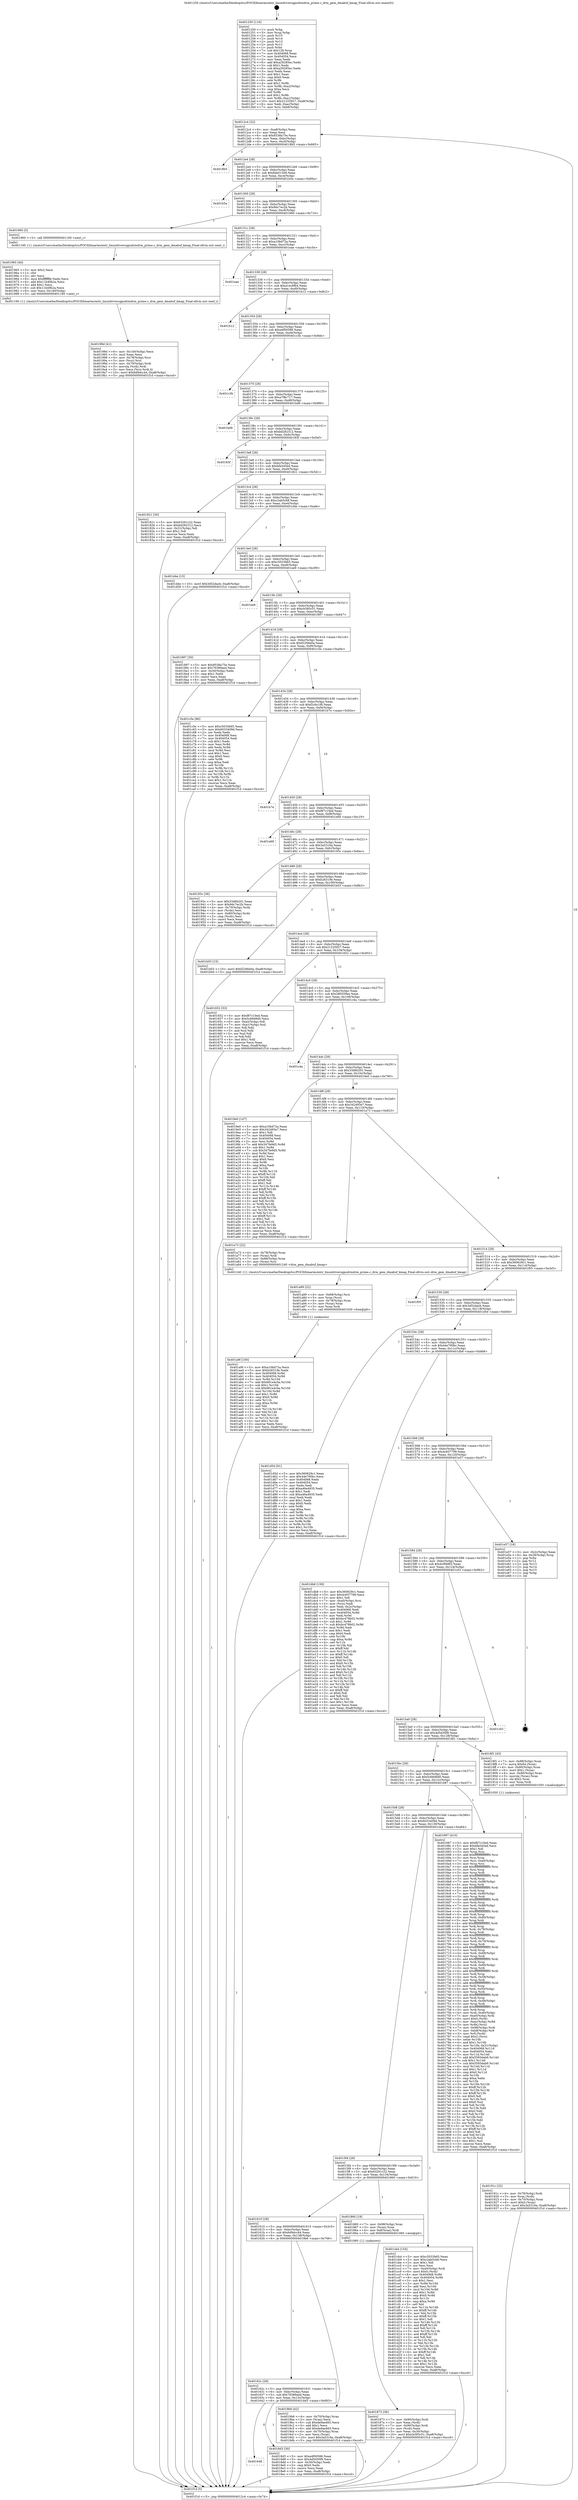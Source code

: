 digraph "0x401250" {
  label = "0x401250 (/mnt/c/Users/mathe/Desktop/tcc/POCII/binaries/extr_linuxdriversgpudrmdrm_prime.c_drm_gem_dmabuf_kmap_Final-ollvm.out::main(0))"
  labelloc = "t"
  node[shape=record]

  Entry [label="",width=0.3,height=0.3,shape=circle,fillcolor=black,style=filled]
  "0x4012c4" [label="{
     0x4012c4 [32]\l
     | [instrs]\l
     &nbsp;&nbsp;0x4012c4 \<+6\>: mov -0xa8(%rbp),%eax\l
     &nbsp;&nbsp;0x4012ca \<+2\>: mov %eax,%ecx\l
     &nbsp;&nbsp;0x4012cc \<+6\>: sub $0x8538a75e,%ecx\l
     &nbsp;&nbsp;0x4012d2 \<+6\>: mov %eax,-0xbc(%rbp)\l
     &nbsp;&nbsp;0x4012d8 \<+6\>: mov %ecx,-0xc0(%rbp)\l
     &nbsp;&nbsp;0x4012de \<+6\>: je 00000000004018b5 \<main+0x665\>\l
  }"]
  "0x4018b5" [label="{
     0x4018b5\l
  }", style=dashed]
  "0x4012e4" [label="{
     0x4012e4 [28]\l
     | [instrs]\l
     &nbsp;&nbsp;0x4012e4 \<+5\>: jmp 00000000004012e9 \<main+0x99\>\l
     &nbsp;&nbsp;0x4012e9 \<+6\>: mov -0xbc(%rbp),%eax\l
     &nbsp;&nbsp;0x4012ef \<+5\>: sub $0x8de515e9,%eax\l
     &nbsp;&nbsp;0x4012f4 \<+6\>: mov %eax,-0xc4(%rbp)\l
     &nbsp;&nbsp;0x4012fa \<+6\>: je 0000000000401b5a \<main+0x90a\>\l
  }"]
  Exit [label="",width=0.3,height=0.3,shape=circle,fillcolor=black,style=filled,peripheries=2]
  "0x401b5a" [label="{
     0x401b5a\l
  }", style=dashed]
  "0x401300" [label="{
     0x401300 [28]\l
     | [instrs]\l
     &nbsp;&nbsp;0x401300 \<+5\>: jmp 0000000000401305 \<main+0xb5\>\l
     &nbsp;&nbsp;0x401305 \<+6\>: mov -0xbc(%rbp),%eax\l
     &nbsp;&nbsp;0x40130b \<+5\>: sub $0x9dc7ec2b,%eax\l
     &nbsp;&nbsp;0x401310 \<+6\>: mov %eax,-0xc8(%rbp)\l
     &nbsp;&nbsp;0x401316 \<+6\>: je 0000000000401960 \<main+0x710\>\l
  }"]
  "0x401a9f" [label="{
     0x401a9f [100]\l
     | [instrs]\l
     &nbsp;&nbsp;0x401a9f \<+5\>: mov $0xa10bd72a,%ecx\l
     &nbsp;&nbsp;0x401aa4 \<+5\>: mov $0xb26319e,%edx\l
     &nbsp;&nbsp;0x401aa9 \<+8\>: mov 0x404068,%r8d\l
     &nbsp;&nbsp;0x401ab1 \<+8\>: mov 0x404054,%r9d\l
     &nbsp;&nbsp;0x401ab9 \<+3\>: mov %r8d,%r10d\l
     &nbsp;&nbsp;0x401abc \<+7\>: add $0x681e4c0a,%r10d\l
     &nbsp;&nbsp;0x401ac3 \<+4\>: sub $0x1,%r10d\l
     &nbsp;&nbsp;0x401ac7 \<+7\>: sub $0x681e4c0a,%r10d\l
     &nbsp;&nbsp;0x401ace \<+4\>: imul %r10d,%r8d\l
     &nbsp;&nbsp;0x401ad2 \<+4\>: and $0x1,%r8d\l
     &nbsp;&nbsp;0x401ad6 \<+4\>: cmp $0x0,%r8d\l
     &nbsp;&nbsp;0x401ada \<+4\>: sete %r11b\l
     &nbsp;&nbsp;0x401ade \<+4\>: cmp $0xa,%r9d\l
     &nbsp;&nbsp;0x401ae2 \<+3\>: setl %bl\l
     &nbsp;&nbsp;0x401ae5 \<+3\>: mov %r11b,%r14b\l
     &nbsp;&nbsp;0x401ae8 \<+3\>: and %bl,%r14b\l
     &nbsp;&nbsp;0x401aeb \<+3\>: xor %bl,%r11b\l
     &nbsp;&nbsp;0x401aee \<+3\>: or %r11b,%r14b\l
     &nbsp;&nbsp;0x401af1 \<+4\>: test $0x1,%r14b\l
     &nbsp;&nbsp;0x401af5 \<+3\>: cmovne %edx,%ecx\l
     &nbsp;&nbsp;0x401af8 \<+6\>: mov %ecx,-0xa8(%rbp)\l
     &nbsp;&nbsp;0x401afe \<+5\>: jmp 0000000000401f1d \<main+0xccd\>\l
  }"]
  "0x401960" [label="{
     0x401960 [5]\l
     | [instrs]\l
     &nbsp;&nbsp;0x401960 \<+5\>: call 0000000000401160 \<next_i\>\l
     | [calls]\l
     &nbsp;&nbsp;0x401160 \{1\} (/mnt/c/Users/mathe/Desktop/tcc/POCII/binaries/extr_linuxdriversgpudrmdrm_prime.c_drm_gem_dmabuf_kmap_Final-ollvm.out::next_i)\l
  }"]
  "0x40131c" [label="{
     0x40131c [28]\l
     | [instrs]\l
     &nbsp;&nbsp;0x40131c \<+5\>: jmp 0000000000401321 \<main+0xd1\>\l
     &nbsp;&nbsp;0x401321 \<+6\>: mov -0xbc(%rbp),%eax\l
     &nbsp;&nbsp;0x401327 \<+5\>: sub $0xa10bd72a,%eax\l
     &nbsp;&nbsp;0x40132c \<+6\>: mov %eax,-0xcc(%rbp)\l
     &nbsp;&nbsp;0x401332 \<+6\>: je 0000000000401eae \<main+0xc5e\>\l
  }"]
  "0x401a89" [label="{
     0x401a89 [22]\l
     | [instrs]\l
     &nbsp;&nbsp;0x401a89 \<+4\>: mov -0x68(%rbp),%rsi\l
     &nbsp;&nbsp;0x401a8d \<+3\>: mov %rax,(%rsi)\l
     &nbsp;&nbsp;0x401a90 \<+4\>: mov -0x78(%rbp),%rax\l
     &nbsp;&nbsp;0x401a94 \<+3\>: mov (%rax),%rax\l
     &nbsp;&nbsp;0x401a97 \<+3\>: mov %rax,%rdi\l
     &nbsp;&nbsp;0x401a9a \<+5\>: call 0000000000401030 \<free@plt\>\l
     | [calls]\l
     &nbsp;&nbsp;0x401030 \{1\} (unknown)\l
  }"]
  "0x401eae" [label="{
     0x401eae\l
  }", style=dashed]
  "0x401338" [label="{
     0x401338 [28]\l
     | [instrs]\l
     &nbsp;&nbsp;0x401338 \<+5\>: jmp 000000000040133d \<main+0xed\>\l
     &nbsp;&nbsp;0x40133d \<+6\>: mov -0xbc(%rbp),%eax\l
     &nbsp;&nbsp;0x401343 \<+5\>: sub $0xa1ec6fb4,%eax\l
     &nbsp;&nbsp;0x401348 \<+6\>: mov %eax,-0xd0(%rbp)\l
     &nbsp;&nbsp;0x40134e \<+6\>: je 0000000000401b12 \<main+0x8c2\>\l
  }"]
  "0x40198d" [label="{
     0x40198d [41]\l
     | [instrs]\l
     &nbsp;&nbsp;0x40198d \<+6\>: mov -0x140(%rbp),%ecx\l
     &nbsp;&nbsp;0x401993 \<+3\>: imul %eax,%ecx\l
     &nbsp;&nbsp;0x401996 \<+4\>: mov -0x78(%rbp),%rsi\l
     &nbsp;&nbsp;0x40199a \<+3\>: mov (%rsi),%rsi\l
     &nbsp;&nbsp;0x40199d \<+4\>: mov -0x70(%rbp),%rdi\l
     &nbsp;&nbsp;0x4019a1 \<+3\>: movslq (%rdi),%rdi\l
     &nbsp;&nbsp;0x4019a4 \<+3\>: mov %ecx,(%rsi,%rdi,4)\l
     &nbsp;&nbsp;0x4019a7 \<+10\>: movl $0x6d9dcc44,-0xa8(%rbp)\l
     &nbsp;&nbsp;0x4019b1 \<+5\>: jmp 0000000000401f1d \<main+0xccd\>\l
  }"]
  "0x401b12" [label="{
     0x401b12\l
  }", style=dashed]
  "0x401354" [label="{
     0x401354 [28]\l
     | [instrs]\l
     &nbsp;&nbsp;0x401354 \<+5\>: jmp 0000000000401359 \<main+0x109\>\l
     &nbsp;&nbsp;0x401359 \<+6\>: mov -0xbc(%rbp),%eax\l
     &nbsp;&nbsp;0x40135f \<+5\>: sub $0xa4f00586,%eax\l
     &nbsp;&nbsp;0x401364 \<+6\>: mov %eax,-0xd4(%rbp)\l
     &nbsp;&nbsp;0x40136a \<+6\>: je 0000000000401c3b \<main+0x9eb\>\l
  }"]
  "0x401965" [label="{
     0x401965 [40]\l
     | [instrs]\l
     &nbsp;&nbsp;0x401965 \<+5\>: mov $0x2,%ecx\l
     &nbsp;&nbsp;0x40196a \<+1\>: cltd\l
     &nbsp;&nbsp;0x40196b \<+2\>: idiv %ecx\l
     &nbsp;&nbsp;0x40196d \<+6\>: imul $0xfffffffe,%edx,%ecx\l
     &nbsp;&nbsp;0x401973 \<+6\>: add $0x11b49b2a,%ecx\l
     &nbsp;&nbsp;0x401979 \<+3\>: add $0x1,%ecx\l
     &nbsp;&nbsp;0x40197c \<+6\>: sub $0x11b49b2a,%ecx\l
     &nbsp;&nbsp;0x401982 \<+6\>: mov %ecx,-0x140(%rbp)\l
     &nbsp;&nbsp;0x401988 \<+5\>: call 0000000000401160 \<next_i\>\l
     | [calls]\l
     &nbsp;&nbsp;0x401160 \{1\} (/mnt/c/Users/mathe/Desktop/tcc/POCII/binaries/extr_linuxdriversgpudrmdrm_prime.c_drm_gem_dmabuf_kmap_Final-ollvm.out::next_i)\l
  }"]
  "0x401c3b" [label="{
     0x401c3b\l
  }", style=dashed]
  "0x401370" [label="{
     0x401370 [28]\l
     | [instrs]\l
     &nbsp;&nbsp;0x401370 \<+5\>: jmp 0000000000401375 \<main+0x125\>\l
     &nbsp;&nbsp;0x401375 \<+6\>: mov -0xbc(%rbp),%eax\l
     &nbsp;&nbsp;0x40137b \<+5\>: sub $0xa7f8c717,%eax\l
     &nbsp;&nbsp;0x401380 \<+6\>: mov %eax,-0xd8(%rbp)\l
     &nbsp;&nbsp;0x401386 \<+6\>: je 0000000000401bd9 \<main+0x989\>\l
  }"]
  "0x40191c" [label="{
     0x40191c [32]\l
     | [instrs]\l
     &nbsp;&nbsp;0x40191c \<+4\>: mov -0x78(%rbp),%rdi\l
     &nbsp;&nbsp;0x401920 \<+3\>: mov %rax,(%rdi)\l
     &nbsp;&nbsp;0x401923 \<+4\>: mov -0x70(%rbp),%rax\l
     &nbsp;&nbsp;0x401927 \<+6\>: movl $0x0,(%rax)\l
     &nbsp;&nbsp;0x40192d \<+10\>: movl $0x3a5316a,-0xa8(%rbp)\l
     &nbsp;&nbsp;0x401937 \<+5\>: jmp 0000000000401f1d \<main+0xccd\>\l
  }"]
  "0x401bd9" [label="{
     0x401bd9\l
  }", style=dashed]
  "0x40138c" [label="{
     0x40138c [28]\l
     | [instrs]\l
     &nbsp;&nbsp;0x40138c \<+5\>: jmp 0000000000401391 \<main+0x141\>\l
     &nbsp;&nbsp;0x401391 \<+6\>: mov -0xbc(%rbp),%eax\l
     &nbsp;&nbsp;0x401397 \<+5\>: sub $0xbd282312,%eax\l
     &nbsp;&nbsp;0x40139c \<+6\>: mov %eax,-0xdc(%rbp)\l
     &nbsp;&nbsp;0x4013a2 \<+6\>: je 000000000040183f \<main+0x5ef\>\l
  }"]
  "0x401648" [label="{
     0x401648\l
  }", style=dashed]
  "0x40183f" [label="{
     0x40183f\l
  }", style=dashed]
  "0x4013a8" [label="{
     0x4013a8 [28]\l
     | [instrs]\l
     &nbsp;&nbsp;0x4013a8 \<+5\>: jmp 00000000004013ad \<main+0x15d\>\l
     &nbsp;&nbsp;0x4013ad \<+6\>: mov -0xbc(%rbp),%eax\l
     &nbsp;&nbsp;0x4013b3 \<+5\>: sub $0xbfa545ed,%eax\l
     &nbsp;&nbsp;0x4013b8 \<+6\>: mov %eax,-0xe0(%rbp)\l
     &nbsp;&nbsp;0x4013be \<+6\>: je 0000000000401821 \<main+0x5d1\>\l
  }"]
  "0x4018d3" [label="{
     0x4018d3 [30]\l
     | [instrs]\l
     &nbsp;&nbsp;0x4018d3 \<+5\>: mov $0xa4f00586,%eax\l
     &nbsp;&nbsp;0x4018d8 \<+5\>: mov $0x4d5d30f9,%ecx\l
     &nbsp;&nbsp;0x4018dd \<+3\>: mov -0x30(%rbp),%edx\l
     &nbsp;&nbsp;0x4018e0 \<+3\>: cmp $0x0,%edx\l
     &nbsp;&nbsp;0x4018e3 \<+3\>: cmove %ecx,%eax\l
     &nbsp;&nbsp;0x4018e6 \<+6\>: mov %eax,-0xa8(%rbp)\l
     &nbsp;&nbsp;0x4018ec \<+5\>: jmp 0000000000401f1d \<main+0xccd\>\l
  }"]
  "0x401821" [label="{
     0x401821 [30]\l
     | [instrs]\l
     &nbsp;&nbsp;0x401821 \<+5\>: mov $0x63291c22,%eax\l
     &nbsp;&nbsp;0x401826 \<+5\>: mov $0xbd282312,%ecx\l
     &nbsp;&nbsp;0x40182b \<+3\>: mov -0x31(%rbp),%dl\l
     &nbsp;&nbsp;0x40182e \<+3\>: test $0x1,%dl\l
     &nbsp;&nbsp;0x401831 \<+3\>: cmovne %ecx,%eax\l
     &nbsp;&nbsp;0x401834 \<+6\>: mov %eax,-0xa8(%rbp)\l
     &nbsp;&nbsp;0x40183a \<+5\>: jmp 0000000000401f1d \<main+0xccd\>\l
  }"]
  "0x4013c4" [label="{
     0x4013c4 [28]\l
     | [instrs]\l
     &nbsp;&nbsp;0x4013c4 \<+5\>: jmp 00000000004013c9 \<main+0x179\>\l
     &nbsp;&nbsp;0x4013c9 \<+6\>: mov -0xbc(%rbp),%eax\l
     &nbsp;&nbsp;0x4013cf \<+5\>: sub $0xc2ab5cb8,%eax\l
     &nbsp;&nbsp;0x4013d4 \<+6\>: mov %eax,-0xe4(%rbp)\l
     &nbsp;&nbsp;0x4013da \<+6\>: je 0000000000401d4e \<main+0xafe\>\l
  }"]
  "0x40162c" [label="{
     0x40162c [28]\l
     | [instrs]\l
     &nbsp;&nbsp;0x40162c \<+5\>: jmp 0000000000401631 \<main+0x3e1\>\l
     &nbsp;&nbsp;0x401631 \<+6\>: mov -0xbc(%rbp),%eax\l
     &nbsp;&nbsp;0x401637 \<+5\>: sub $0x76389aed,%eax\l
     &nbsp;&nbsp;0x40163c \<+6\>: mov %eax,-0x13c(%rbp)\l
     &nbsp;&nbsp;0x401642 \<+6\>: je 00000000004018d3 \<main+0x683\>\l
  }"]
  "0x401d4e" [label="{
     0x401d4e [15]\l
     | [instrs]\l
     &nbsp;&nbsp;0x401d4e \<+10\>: movl $0x3d52dacb,-0xa8(%rbp)\l
     &nbsp;&nbsp;0x401d58 \<+5\>: jmp 0000000000401f1d \<main+0xccd\>\l
  }"]
  "0x4013e0" [label="{
     0x4013e0 [28]\l
     | [instrs]\l
     &nbsp;&nbsp;0x4013e0 \<+5\>: jmp 00000000004013e5 \<main+0x195\>\l
     &nbsp;&nbsp;0x4013e5 \<+6\>: mov -0xbc(%rbp),%eax\l
     &nbsp;&nbsp;0x4013eb \<+5\>: sub $0xc5033b65,%eax\l
     &nbsp;&nbsp;0x4013f0 \<+6\>: mov %eax,-0xe8(%rbp)\l
     &nbsp;&nbsp;0x4013f6 \<+6\>: je 0000000000401ee9 \<main+0xc99\>\l
  }"]
  "0x4019b6" [label="{
     0x4019b6 [42]\l
     | [instrs]\l
     &nbsp;&nbsp;0x4019b6 \<+4\>: mov -0x70(%rbp),%rax\l
     &nbsp;&nbsp;0x4019ba \<+2\>: mov (%rax),%ecx\l
     &nbsp;&nbsp;0x4019bc \<+6\>: sub $0xde9ae465,%ecx\l
     &nbsp;&nbsp;0x4019c2 \<+3\>: add $0x1,%ecx\l
     &nbsp;&nbsp;0x4019c5 \<+6\>: add $0xde9ae465,%ecx\l
     &nbsp;&nbsp;0x4019cb \<+4\>: mov -0x70(%rbp),%rax\l
     &nbsp;&nbsp;0x4019cf \<+2\>: mov %ecx,(%rax)\l
     &nbsp;&nbsp;0x4019d1 \<+10\>: movl $0x3a5316a,-0xa8(%rbp)\l
     &nbsp;&nbsp;0x4019db \<+5\>: jmp 0000000000401f1d \<main+0xccd\>\l
  }"]
  "0x401ee9" [label="{
     0x401ee9\l
  }", style=dashed]
  "0x4013fc" [label="{
     0x4013fc [28]\l
     | [instrs]\l
     &nbsp;&nbsp;0x4013fc \<+5\>: jmp 0000000000401401 \<main+0x1b1\>\l
     &nbsp;&nbsp;0x401401 \<+6\>: mov -0xbc(%rbp),%eax\l
     &nbsp;&nbsp;0x401407 \<+5\>: sub $0xcb385c51,%eax\l
     &nbsp;&nbsp;0x40140c \<+6\>: mov %eax,-0xec(%rbp)\l
     &nbsp;&nbsp;0x401412 \<+6\>: je 0000000000401897 \<main+0x647\>\l
  }"]
  "0x401873" [label="{
     0x401873 [36]\l
     | [instrs]\l
     &nbsp;&nbsp;0x401873 \<+7\>: mov -0x90(%rbp),%rdi\l
     &nbsp;&nbsp;0x40187a \<+2\>: mov %eax,(%rdi)\l
     &nbsp;&nbsp;0x40187c \<+7\>: mov -0x90(%rbp),%rdi\l
     &nbsp;&nbsp;0x401883 \<+2\>: mov (%rdi),%eax\l
     &nbsp;&nbsp;0x401885 \<+3\>: mov %eax,-0x30(%rbp)\l
     &nbsp;&nbsp;0x401888 \<+10\>: movl $0xcb385c51,-0xa8(%rbp)\l
     &nbsp;&nbsp;0x401892 \<+5\>: jmp 0000000000401f1d \<main+0xccd\>\l
  }"]
  "0x401897" [label="{
     0x401897 [30]\l
     | [instrs]\l
     &nbsp;&nbsp;0x401897 \<+5\>: mov $0x8538a75e,%eax\l
     &nbsp;&nbsp;0x40189c \<+5\>: mov $0x76389aed,%ecx\l
     &nbsp;&nbsp;0x4018a1 \<+3\>: mov -0x30(%rbp),%edx\l
     &nbsp;&nbsp;0x4018a4 \<+3\>: cmp $0x1,%edx\l
     &nbsp;&nbsp;0x4018a7 \<+3\>: cmovl %ecx,%eax\l
     &nbsp;&nbsp;0x4018aa \<+6\>: mov %eax,-0xa8(%rbp)\l
     &nbsp;&nbsp;0x4018b0 \<+5\>: jmp 0000000000401f1d \<main+0xccd\>\l
  }"]
  "0x401418" [label="{
     0x401418 [28]\l
     | [instrs]\l
     &nbsp;&nbsp;0x401418 \<+5\>: jmp 000000000040141d \<main+0x1cd\>\l
     &nbsp;&nbsp;0x40141d \<+6\>: mov -0xbc(%rbp),%eax\l
     &nbsp;&nbsp;0x401423 \<+5\>: sub $0xf2266e0a,%eax\l
     &nbsp;&nbsp;0x401428 \<+6\>: mov %eax,-0xf0(%rbp)\l
     &nbsp;&nbsp;0x40142e \<+6\>: je 0000000000401c5e \<main+0xa0e\>\l
  }"]
  "0x401610" [label="{
     0x401610 [28]\l
     | [instrs]\l
     &nbsp;&nbsp;0x401610 \<+5\>: jmp 0000000000401615 \<main+0x3c5\>\l
     &nbsp;&nbsp;0x401615 \<+6\>: mov -0xbc(%rbp),%eax\l
     &nbsp;&nbsp;0x40161b \<+5\>: sub $0x6d9dcc44,%eax\l
     &nbsp;&nbsp;0x401620 \<+6\>: mov %eax,-0x138(%rbp)\l
     &nbsp;&nbsp;0x401626 \<+6\>: je 00000000004019b6 \<main+0x766\>\l
  }"]
  "0x401c5e" [label="{
     0x401c5e [86]\l
     | [instrs]\l
     &nbsp;&nbsp;0x401c5e \<+5\>: mov $0xc5033b65,%eax\l
     &nbsp;&nbsp;0x401c63 \<+5\>: mov $0x6033409d,%ecx\l
     &nbsp;&nbsp;0x401c68 \<+2\>: xor %edx,%edx\l
     &nbsp;&nbsp;0x401c6a \<+7\>: mov 0x404068,%esi\l
     &nbsp;&nbsp;0x401c71 \<+7\>: mov 0x404054,%edi\l
     &nbsp;&nbsp;0x401c78 \<+3\>: sub $0x1,%edx\l
     &nbsp;&nbsp;0x401c7b \<+3\>: mov %esi,%r8d\l
     &nbsp;&nbsp;0x401c7e \<+3\>: add %edx,%r8d\l
     &nbsp;&nbsp;0x401c81 \<+4\>: imul %r8d,%esi\l
     &nbsp;&nbsp;0x401c85 \<+3\>: and $0x1,%esi\l
     &nbsp;&nbsp;0x401c88 \<+3\>: cmp $0x0,%esi\l
     &nbsp;&nbsp;0x401c8b \<+4\>: sete %r9b\l
     &nbsp;&nbsp;0x401c8f \<+3\>: cmp $0xa,%edi\l
     &nbsp;&nbsp;0x401c92 \<+4\>: setl %r10b\l
     &nbsp;&nbsp;0x401c96 \<+3\>: mov %r9b,%r11b\l
     &nbsp;&nbsp;0x401c99 \<+3\>: and %r10b,%r11b\l
     &nbsp;&nbsp;0x401c9c \<+3\>: xor %r10b,%r9b\l
     &nbsp;&nbsp;0x401c9f \<+3\>: or %r9b,%r11b\l
     &nbsp;&nbsp;0x401ca2 \<+4\>: test $0x1,%r11b\l
     &nbsp;&nbsp;0x401ca6 \<+3\>: cmovne %ecx,%eax\l
     &nbsp;&nbsp;0x401ca9 \<+6\>: mov %eax,-0xa8(%rbp)\l
     &nbsp;&nbsp;0x401caf \<+5\>: jmp 0000000000401f1d \<main+0xccd\>\l
  }"]
  "0x401434" [label="{
     0x401434 [28]\l
     | [instrs]\l
     &nbsp;&nbsp;0x401434 \<+5\>: jmp 0000000000401439 \<main+0x1e9\>\l
     &nbsp;&nbsp;0x401439 \<+6\>: mov -0xbc(%rbp),%eax\l
     &nbsp;&nbsp;0x40143f \<+5\>: sub $0xf2cbc1f6,%eax\l
     &nbsp;&nbsp;0x401444 \<+6\>: mov %eax,-0xf4(%rbp)\l
     &nbsp;&nbsp;0x40144a \<+6\>: je 0000000000401b7e \<main+0x92e\>\l
  }"]
  "0x401860" [label="{
     0x401860 [19]\l
     | [instrs]\l
     &nbsp;&nbsp;0x401860 \<+7\>: mov -0x98(%rbp),%rax\l
     &nbsp;&nbsp;0x401867 \<+3\>: mov (%rax),%rax\l
     &nbsp;&nbsp;0x40186a \<+4\>: mov 0x8(%rax),%rdi\l
     &nbsp;&nbsp;0x40186e \<+5\>: call 0000000000401060 \<atoi@plt\>\l
     | [calls]\l
     &nbsp;&nbsp;0x401060 \{1\} (unknown)\l
  }"]
  "0x401b7e" [label="{
     0x401b7e\l
  }", style=dashed]
  "0x401450" [label="{
     0x401450 [28]\l
     | [instrs]\l
     &nbsp;&nbsp;0x401450 \<+5\>: jmp 0000000000401455 \<main+0x205\>\l
     &nbsp;&nbsp;0x401455 \<+6\>: mov -0xbc(%rbp),%eax\l
     &nbsp;&nbsp;0x40145b \<+5\>: sub $0xf87c10ed,%eax\l
     &nbsp;&nbsp;0x401460 \<+6\>: mov %eax,-0xf8(%rbp)\l
     &nbsp;&nbsp;0x401466 \<+6\>: je 0000000000401e69 \<main+0xc19\>\l
  }"]
  "0x4015f4" [label="{
     0x4015f4 [28]\l
     | [instrs]\l
     &nbsp;&nbsp;0x4015f4 \<+5\>: jmp 00000000004015f9 \<main+0x3a9\>\l
     &nbsp;&nbsp;0x4015f9 \<+6\>: mov -0xbc(%rbp),%eax\l
     &nbsp;&nbsp;0x4015ff \<+5\>: sub $0x63291c22,%eax\l
     &nbsp;&nbsp;0x401604 \<+6\>: mov %eax,-0x134(%rbp)\l
     &nbsp;&nbsp;0x40160a \<+6\>: je 0000000000401860 \<main+0x610\>\l
  }"]
  "0x401e69" [label="{
     0x401e69\l
  }", style=dashed]
  "0x40146c" [label="{
     0x40146c [28]\l
     | [instrs]\l
     &nbsp;&nbsp;0x40146c \<+5\>: jmp 0000000000401471 \<main+0x221\>\l
     &nbsp;&nbsp;0x401471 \<+6\>: mov -0xbc(%rbp),%eax\l
     &nbsp;&nbsp;0x401477 \<+5\>: sub $0x3a5316a,%eax\l
     &nbsp;&nbsp;0x40147c \<+6\>: mov %eax,-0xfc(%rbp)\l
     &nbsp;&nbsp;0x401482 \<+6\>: je 000000000040193c \<main+0x6ec\>\l
  }"]
  "0x401cb4" [label="{
     0x401cb4 [154]\l
     | [instrs]\l
     &nbsp;&nbsp;0x401cb4 \<+5\>: mov $0xc5033b65,%eax\l
     &nbsp;&nbsp;0x401cb9 \<+5\>: mov $0xc2ab5cb8,%ecx\l
     &nbsp;&nbsp;0x401cbe \<+2\>: mov $0x1,%dl\l
     &nbsp;&nbsp;0x401cc0 \<+2\>: xor %esi,%esi\l
     &nbsp;&nbsp;0x401cc2 \<+7\>: mov -0xa0(%rbp),%rdi\l
     &nbsp;&nbsp;0x401cc9 \<+6\>: movl $0x0,(%rdi)\l
     &nbsp;&nbsp;0x401ccf \<+8\>: mov 0x404068,%r8d\l
     &nbsp;&nbsp;0x401cd7 \<+8\>: mov 0x404054,%r9d\l
     &nbsp;&nbsp;0x401cdf \<+3\>: sub $0x1,%esi\l
     &nbsp;&nbsp;0x401ce2 \<+3\>: mov %r8d,%r10d\l
     &nbsp;&nbsp;0x401ce5 \<+3\>: add %esi,%r10d\l
     &nbsp;&nbsp;0x401ce8 \<+4\>: imul %r10d,%r8d\l
     &nbsp;&nbsp;0x401cec \<+4\>: and $0x1,%r8d\l
     &nbsp;&nbsp;0x401cf0 \<+4\>: cmp $0x0,%r8d\l
     &nbsp;&nbsp;0x401cf4 \<+4\>: sete %r11b\l
     &nbsp;&nbsp;0x401cf8 \<+4\>: cmp $0xa,%r9d\l
     &nbsp;&nbsp;0x401cfc \<+3\>: setl %bl\l
     &nbsp;&nbsp;0x401cff \<+3\>: mov %r11b,%r14b\l
     &nbsp;&nbsp;0x401d02 \<+4\>: xor $0xff,%r14b\l
     &nbsp;&nbsp;0x401d06 \<+3\>: mov %bl,%r15b\l
     &nbsp;&nbsp;0x401d09 \<+4\>: xor $0xff,%r15b\l
     &nbsp;&nbsp;0x401d0d \<+3\>: xor $0x1,%dl\l
     &nbsp;&nbsp;0x401d10 \<+3\>: mov %r14b,%r12b\l
     &nbsp;&nbsp;0x401d13 \<+4\>: and $0xff,%r12b\l
     &nbsp;&nbsp;0x401d17 \<+3\>: and %dl,%r11b\l
     &nbsp;&nbsp;0x401d1a \<+3\>: mov %r15b,%r13b\l
     &nbsp;&nbsp;0x401d1d \<+4\>: and $0xff,%r13b\l
     &nbsp;&nbsp;0x401d21 \<+2\>: and %dl,%bl\l
     &nbsp;&nbsp;0x401d23 \<+3\>: or %r11b,%r12b\l
     &nbsp;&nbsp;0x401d26 \<+3\>: or %bl,%r13b\l
     &nbsp;&nbsp;0x401d29 \<+3\>: xor %r13b,%r12b\l
     &nbsp;&nbsp;0x401d2c \<+3\>: or %r15b,%r14b\l
     &nbsp;&nbsp;0x401d2f \<+4\>: xor $0xff,%r14b\l
     &nbsp;&nbsp;0x401d33 \<+3\>: or $0x1,%dl\l
     &nbsp;&nbsp;0x401d36 \<+3\>: and %dl,%r14b\l
     &nbsp;&nbsp;0x401d39 \<+3\>: or %r14b,%r12b\l
     &nbsp;&nbsp;0x401d3c \<+4\>: test $0x1,%r12b\l
     &nbsp;&nbsp;0x401d40 \<+3\>: cmovne %ecx,%eax\l
     &nbsp;&nbsp;0x401d43 \<+6\>: mov %eax,-0xa8(%rbp)\l
     &nbsp;&nbsp;0x401d49 \<+5\>: jmp 0000000000401f1d \<main+0xccd\>\l
  }"]
  "0x40193c" [label="{
     0x40193c [36]\l
     | [instrs]\l
     &nbsp;&nbsp;0x40193c \<+5\>: mov $0x33d6b201,%eax\l
     &nbsp;&nbsp;0x401941 \<+5\>: mov $0x9dc7ec2b,%ecx\l
     &nbsp;&nbsp;0x401946 \<+4\>: mov -0x70(%rbp),%rdx\l
     &nbsp;&nbsp;0x40194a \<+2\>: mov (%rdx),%esi\l
     &nbsp;&nbsp;0x40194c \<+4\>: mov -0x80(%rbp),%rdx\l
     &nbsp;&nbsp;0x401950 \<+2\>: cmp (%rdx),%esi\l
     &nbsp;&nbsp;0x401952 \<+3\>: cmovl %ecx,%eax\l
     &nbsp;&nbsp;0x401955 \<+6\>: mov %eax,-0xa8(%rbp)\l
     &nbsp;&nbsp;0x40195b \<+5\>: jmp 0000000000401f1d \<main+0xccd\>\l
  }"]
  "0x401488" [label="{
     0x401488 [28]\l
     | [instrs]\l
     &nbsp;&nbsp;0x401488 \<+5\>: jmp 000000000040148d \<main+0x23d\>\l
     &nbsp;&nbsp;0x40148d \<+6\>: mov -0xbc(%rbp),%eax\l
     &nbsp;&nbsp;0x401493 \<+5\>: sub $0xb26319e,%eax\l
     &nbsp;&nbsp;0x401498 \<+6\>: mov %eax,-0x100(%rbp)\l
     &nbsp;&nbsp;0x40149e \<+6\>: je 0000000000401b03 \<main+0x8b3\>\l
  }"]
  "0x4015d8" [label="{
     0x4015d8 [28]\l
     | [instrs]\l
     &nbsp;&nbsp;0x4015d8 \<+5\>: jmp 00000000004015dd \<main+0x38d\>\l
     &nbsp;&nbsp;0x4015dd \<+6\>: mov -0xbc(%rbp),%eax\l
     &nbsp;&nbsp;0x4015e3 \<+5\>: sub $0x6033409d,%eax\l
     &nbsp;&nbsp;0x4015e8 \<+6\>: mov %eax,-0x130(%rbp)\l
     &nbsp;&nbsp;0x4015ee \<+6\>: je 0000000000401cb4 \<main+0xa64\>\l
  }"]
  "0x401b03" [label="{
     0x401b03 [15]\l
     | [instrs]\l
     &nbsp;&nbsp;0x401b03 \<+10\>: movl $0xf2266e0a,-0xa8(%rbp)\l
     &nbsp;&nbsp;0x401b0d \<+5\>: jmp 0000000000401f1d \<main+0xccd\>\l
  }"]
  "0x4014a4" [label="{
     0x4014a4 [28]\l
     | [instrs]\l
     &nbsp;&nbsp;0x4014a4 \<+5\>: jmp 00000000004014a9 \<main+0x259\>\l
     &nbsp;&nbsp;0x4014a9 \<+6\>: mov -0xbc(%rbp),%eax\l
     &nbsp;&nbsp;0x4014af \<+5\>: sub $0x21225927,%eax\l
     &nbsp;&nbsp;0x4014b4 \<+6\>: mov %eax,-0x104(%rbp)\l
     &nbsp;&nbsp;0x4014ba \<+6\>: je 0000000000401652 \<main+0x402\>\l
  }"]
  "0x401687" [label="{
     0x401687 [410]\l
     | [instrs]\l
     &nbsp;&nbsp;0x401687 \<+5\>: mov $0xf87c10ed,%eax\l
     &nbsp;&nbsp;0x40168c \<+5\>: mov $0xbfa545ed,%ecx\l
     &nbsp;&nbsp;0x401691 \<+2\>: mov $0x1,%dl\l
     &nbsp;&nbsp;0x401693 \<+3\>: mov %rsp,%rsi\l
     &nbsp;&nbsp;0x401696 \<+4\>: add $0xfffffffffffffff0,%rsi\l
     &nbsp;&nbsp;0x40169a \<+3\>: mov %rsi,%rsp\l
     &nbsp;&nbsp;0x40169d \<+7\>: mov %rsi,-0xa0(%rbp)\l
     &nbsp;&nbsp;0x4016a4 \<+3\>: mov %rsp,%rsi\l
     &nbsp;&nbsp;0x4016a7 \<+4\>: add $0xfffffffffffffff0,%rsi\l
     &nbsp;&nbsp;0x4016ab \<+3\>: mov %rsi,%rsp\l
     &nbsp;&nbsp;0x4016ae \<+3\>: mov %rsp,%rdi\l
     &nbsp;&nbsp;0x4016b1 \<+4\>: add $0xfffffffffffffff0,%rdi\l
     &nbsp;&nbsp;0x4016b5 \<+3\>: mov %rdi,%rsp\l
     &nbsp;&nbsp;0x4016b8 \<+7\>: mov %rdi,-0x98(%rbp)\l
     &nbsp;&nbsp;0x4016bf \<+3\>: mov %rsp,%rdi\l
     &nbsp;&nbsp;0x4016c2 \<+4\>: add $0xfffffffffffffff0,%rdi\l
     &nbsp;&nbsp;0x4016c6 \<+3\>: mov %rdi,%rsp\l
     &nbsp;&nbsp;0x4016c9 \<+7\>: mov %rdi,-0x90(%rbp)\l
     &nbsp;&nbsp;0x4016d0 \<+3\>: mov %rsp,%rdi\l
     &nbsp;&nbsp;0x4016d3 \<+4\>: add $0xfffffffffffffff0,%rdi\l
     &nbsp;&nbsp;0x4016d7 \<+3\>: mov %rdi,%rsp\l
     &nbsp;&nbsp;0x4016da \<+7\>: mov %rdi,-0x88(%rbp)\l
     &nbsp;&nbsp;0x4016e1 \<+3\>: mov %rsp,%rdi\l
     &nbsp;&nbsp;0x4016e4 \<+4\>: add $0xfffffffffffffff0,%rdi\l
     &nbsp;&nbsp;0x4016e8 \<+3\>: mov %rdi,%rsp\l
     &nbsp;&nbsp;0x4016eb \<+4\>: mov %rdi,-0x80(%rbp)\l
     &nbsp;&nbsp;0x4016ef \<+3\>: mov %rsp,%rdi\l
     &nbsp;&nbsp;0x4016f2 \<+4\>: add $0xfffffffffffffff0,%rdi\l
     &nbsp;&nbsp;0x4016f6 \<+3\>: mov %rdi,%rsp\l
     &nbsp;&nbsp;0x4016f9 \<+4\>: mov %rdi,-0x78(%rbp)\l
     &nbsp;&nbsp;0x4016fd \<+3\>: mov %rsp,%rdi\l
     &nbsp;&nbsp;0x401700 \<+4\>: add $0xfffffffffffffff0,%rdi\l
     &nbsp;&nbsp;0x401704 \<+3\>: mov %rdi,%rsp\l
     &nbsp;&nbsp;0x401707 \<+4\>: mov %rdi,-0x70(%rbp)\l
     &nbsp;&nbsp;0x40170b \<+3\>: mov %rsp,%rdi\l
     &nbsp;&nbsp;0x40170e \<+4\>: add $0xfffffffffffffff0,%rdi\l
     &nbsp;&nbsp;0x401712 \<+3\>: mov %rdi,%rsp\l
     &nbsp;&nbsp;0x401715 \<+4\>: mov %rdi,-0x68(%rbp)\l
     &nbsp;&nbsp;0x401719 \<+3\>: mov %rsp,%rdi\l
     &nbsp;&nbsp;0x40171c \<+4\>: add $0xfffffffffffffff0,%rdi\l
     &nbsp;&nbsp;0x401720 \<+3\>: mov %rdi,%rsp\l
     &nbsp;&nbsp;0x401723 \<+4\>: mov %rdi,-0x60(%rbp)\l
     &nbsp;&nbsp;0x401727 \<+3\>: mov %rsp,%rdi\l
     &nbsp;&nbsp;0x40172a \<+4\>: add $0xfffffffffffffff0,%rdi\l
     &nbsp;&nbsp;0x40172e \<+3\>: mov %rdi,%rsp\l
     &nbsp;&nbsp;0x401731 \<+4\>: mov %rdi,-0x58(%rbp)\l
     &nbsp;&nbsp;0x401735 \<+3\>: mov %rsp,%rdi\l
     &nbsp;&nbsp;0x401738 \<+4\>: add $0xfffffffffffffff0,%rdi\l
     &nbsp;&nbsp;0x40173c \<+3\>: mov %rdi,%rsp\l
     &nbsp;&nbsp;0x40173f \<+4\>: mov %rdi,-0x50(%rbp)\l
     &nbsp;&nbsp;0x401743 \<+3\>: mov %rsp,%rdi\l
     &nbsp;&nbsp;0x401746 \<+4\>: add $0xfffffffffffffff0,%rdi\l
     &nbsp;&nbsp;0x40174a \<+3\>: mov %rdi,%rsp\l
     &nbsp;&nbsp;0x40174d \<+4\>: mov %rdi,-0x48(%rbp)\l
     &nbsp;&nbsp;0x401751 \<+3\>: mov %rsp,%rdi\l
     &nbsp;&nbsp;0x401754 \<+4\>: add $0xfffffffffffffff0,%rdi\l
     &nbsp;&nbsp;0x401758 \<+3\>: mov %rdi,%rsp\l
     &nbsp;&nbsp;0x40175b \<+4\>: mov %rdi,-0x40(%rbp)\l
     &nbsp;&nbsp;0x40175f \<+7\>: mov -0xa0(%rbp),%rdi\l
     &nbsp;&nbsp;0x401766 \<+6\>: movl $0x0,(%rdi)\l
     &nbsp;&nbsp;0x40176c \<+7\>: mov -0xac(%rbp),%r8d\l
     &nbsp;&nbsp;0x401773 \<+3\>: mov %r8d,(%rsi)\l
     &nbsp;&nbsp;0x401776 \<+7\>: mov -0x98(%rbp),%rdi\l
     &nbsp;&nbsp;0x40177d \<+7\>: mov -0xb8(%rbp),%r9\l
     &nbsp;&nbsp;0x401784 \<+3\>: mov %r9,(%rdi)\l
     &nbsp;&nbsp;0x401787 \<+3\>: cmpl $0x2,(%rsi)\l
     &nbsp;&nbsp;0x40178a \<+4\>: setne %r10b\l
     &nbsp;&nbsp;0x40178e \<+4\>: and $0x1,%r10b\l
     &nbsp;&nbsp;0x401792 \<+4\>: mov %r10b,-0x31(%rbp)\l
     &nbsp;&nbsp;0x401796 \<+8\>: mov 0x404068,%r11d\l
     &nbsp;&nbsp;0x40179e \<+7\>: mov 0x404054,%ebx\l
     &nbsp;&nbsp;0x4017a5 \<+3\>: mov %r11d,%r14d\l
     &nbsp;&nbsp;0x4017a8 \<+7\>: add $0x5593dab9,%r14d\l
     &nbsp;&nbsp;0x4017af \<+4\>: sub $0x1,%r14d\l
     &nbsp;&nbsp;0x4017b3 \<+7\>: sub $0x5593dab9,%r14d\l
     &nbsp;&nbsp;0x4017ba \<+4\>: imul %r14d,%r11d\l
     &nbsp;&nbsp;0x4017be \<+4\>: and $0x1,%r11d\l
     &nbsp;&nbsp;0x4017c2 \<+4\>: cmp $0x0,%r11d\l
     &nbsp;&nbsp;0x4017c6 \<+4\>: sete %r10b\l
     &nbsp;&nbsp;0x4017ca \<+3\>: cmp $0xa,%ebx\l
     &nbsp;&nbsp;0x4017cd \<+4\>: setl %r15b\l
     &nbsp;&nbsp;0x4017d1 \<+3\>: mov %r10b,%r12b\l
     &nbsp;&nbsp;0x4017d4 \<+4\>: xor $0xff,%r12b\l
     &nbsp;&nbsp;0x4017d8 \<+3\>: mov %r15b,%r13b\l
     &nbsp;&nbsp;0x4017db \<+4\>: xor $0xff,%r13b\l
     &nbsp;&nbsp;0x4017df \<+3\>: xor $0x0,%dl\l
     &nbsp;&nbsp;0x4017e2 \<+3\>: mov %r12b,%sil\l
     &nbsp;&nbsp;0x4017e5 \<+4\>: and $0x0,%sil\l
     &nbsp;&nbsp;0x4017e9 \<+3\>: and %dl,%r10b\l
     &nbsp;&nbsp;0x4017ec \<+3\>: mov %r13b,%dil\l
     &nbsp;&nbsp;0x4017ef \<+4\>: and $0x0,%dil\l
     &nbsp;&nbsp;0x4017f3 \<+3\>: and %dl,%r15b\l
     &nbsp;&nbsp;0x4017f6 \<+3\>: or %r10b,%sil\l
     &nbsp;&nbsp;0x4017f9 \<+3\>: or %r15b,%dil\l
     &nbsp;&nbsp;0x4017fc \<+3\>: xor %dil,%sil\l
     &nbsp;&nbsp;0x4017ff \<+3\>: or %r13b,%r12b\l
     &nbsp;&nbsp;0x401802 \<+4\>: xor $0xff,%r12b\l
     &nbsp;&nbsp;0x401806 \<+3\>: or $0x0,%dl\l
     &nbsp;&nbsp;0x401809 \<+3\>: and %dl,%r12b\l
     &nbsp;&nbsp;0x40180c \<+3\>: or %r12b,%sil\l
     &nbsp;&nbsp;0x40180f \<+4\>: test $0x1,%sil\l
     &nbsp;&nbsp;0x401813 \<+3\>: cmovne %ecx,%eax\l
     &nbsp;&nbsp;0x401816 \<+6\>: mov %eax,-0xa8(%rbp)\l
     &nbsp;&nbsp;0x40181c \<+5\>: jmp 0000000000401f1d \<main+0xccd\>\l
  }"]
  "0x401652" [label="{
     0x401652 [53]\l
     | [instrs]\l
     &nbsp;&nbsp;0x401652 \<+5\>: mov $0xf87c10ed,%eax\l
     &nbsp;&nbsp;0x401657 \<+5\>: mov $0x5c68d9d0,%ecx\l
     &nbsp;&nbsp;0x40165c \<+6\>: mov -0xa2(%rbp),%dl\l
     &nbsp;&nbsp;0x401662 \<+7\>: mov -0xa1(%rbp),%sil\l
     &nbsp;&nbsp;0x401669 \<+3\>: mov %dl,%dil\l
     &nbsp;&nbsp;0x40166c \<+3\>: and %sil,%dil\l
     &nbsp;&nbsp;0x40166f \<+3\>: xor %sil,%dl\l
     &nbsp;&nbsp;0x401672 \<+3\>: or %dl,%dil\l
     &nbsp;&nbsp;0x401675 \<+4\>: test $0x1,%dil\l
     &nbsp;&nbsp;0x401679 \<+3\>: cmovne %ecx,%eax\l
     &nbsp;&nbsp;0x40167c \<+6\>: mov %eax,-0xa8(%rbp)\l
     &nbsp;&nbsp;0x401682 \<+5\>: jmp 0000000000401f1d \<main+0xccd\>\l
  }"]
  "0x4014c0" [label="{
     0x4014c0 [28]\l
     | [instrs]\l
     &nbsp;&nbsp;0x4014c0 \<+5\>: jmp 00000000004014c5 \<main+0x275\>\l
     &nbsp;&nbsp;0x4014c5 \<+6\>: mov -0xbc(%rbp),%eax\l
     &nbsp;&nbsp;0x4014cb \<+5\>: sub $0x280559ee,%eax\l
     &nbsp;&nbsp;0x4014d0 \<+6\>: mov %eax,-0x108(%rbp)\l
     &nbsp;&nbsp;0x4014d6 \<+6\>: je 0000000000401c4a \<main+0x9fa\>\l
  }"]
  "0x401f1d" [label="{
     0x401f1d [5]\l
     | [instrs]\l
     &nbsp;&nbsp;0x401f1d \<+5\>: jmp 00000000004012c4 \<main+0x74\>\l
  }"]
  "0x401250" [label="{
     0x401250 [116]\l
     | [instrs]\l
     &nbsp;&nbsp;0x401250 \<+1\>: push %rbp\l
     &nbsp;&nbsp;0x401251 \<+3\>: mov %rsp,%rbp\l
     &nbsp;&nbsp;0x401254 \<+2\>: push %r15\l
     &nbsp;&nbsp;0x401256 \<+2\>: push %r14\l
     &nbsp;&nbsp;0x401258 \<+2\>: push %r13\l
     &nbsp;&nbsp;0x40125a \<+2\>: push %r12\l
     &nbsp;&nbsp;0x40125c \<+1\>: push %rbx\l
     &nbsp;&nbsp;0x40125d \<+7\>: sub $0x128,%rsp\l
     &nbsp;&nbsp;0x401264 \<+7\>: mov 0x404068,%eax\l
     &nbsp;&nbsp;0x40126b \<+7\>: mov 0x404054,%ecx\l
     &nbsp;&nbsp;0x401272 \<+2\>: mov %eax,%edx\l
     &nbsp;&nbsp;0x401274 \<+6\>: add $0xa29285ec,%edx\l
     &nbsp;&nbsp;0x40127a \<+3\>: sub $0x1,%edx\l
     &nbsp;&nbsp;0x40127d \<+6\>: sub $0xa29285ec,%edx\l
     &nbsp;&nbsp;0x401283 \<+3\>: imul %edx,%eax\l
     &nbsp;&nbsp;0x401286 \<+3\>: and $0x1,%eax\l
     &nbsp;&nbsp;0x401289 \<+3\>: cmp $0x0,%eax\l
     &nbsp;&nbsp;0x40128c \<+4\>: sete %r8b\l
     &nbsp;&nbsp;0x401290 \<+4\>: and $0x1,%r8b\l
     &nbsp;&nbsp;0x401294 \<+7\>: mov %r8b,-0xa2(%rbp)\l
     &nbsp;&nbsp;0x40129b \<+3\>: cmp $0xa,%ecx\l
     &nbsp;&nbsp;0x40129e \<+4\>: setl %r8b\l
     &nbsp;&nbsp;0x4012a2 \<+4\>: and $0x1,%r8b\l
     &nbsp;&nbsp;0x4012a6 \<+7\>: mov %r8b,-0xa1(%rbp)\l
     &nbsp;&nbsp;0x4012ad \<+10\>: movl $0x21225927,-0xa8(%rbp)\l
     &nbsp;&nbsp;0x4012b7 \<+6\>: mov %edi,-0xac(%rbp)\l
     &nbsp;&nbsp;0x4012bd \<+7\>: mov %rsi,-0xb8(%rbp)\l
  }"]
  "0x4015bc" [label="{
     0x4015bc [28]\l
     | [instrs]\l
     &nbsp;&nbsp;0x4015bc \<+5\>: jmp 00000000004015c1 \<main+0x371\>\l
     &nbsp;&nbsp;0x4015c1 \<+6\>: mov -0xbc(%rbp),%eax\l
     &nbsp;&nbsp;0x4015c7 \<+5\>: sub $0x5c68d9d0,%eax\l
     &nbsp;&nbsp;0x4015cc \<+6\>: mov %eax,-0x12c(%rbp)\l
     &nbsp;&nbsp;0x4015d2 \<+6\>: je 0000000000401687 \<main+0x437\>\l
  }"]
  "0x401c4a" [label="{
     0x401c4a\l
  }", style=dashed]
  "0x4014dc" [label="{
     0x4014dc [28]\l
     | [instrs]\l
     &nbsp;&nbsp;0x4014dc \<+5\>: jmp 00000000004014e1 \<main+0x291\>\l
     &nbsp;&nbsp;0x4014e1 \<+6\>: mov -0xbc(%rbp),%eax\l
     &nbsp;&nbsp;0x4014e7 \<+5\>: sub $0x33d6b201,%eax\l
     &nbsp;&nbsp;0x4014ec \<+6\>: mov %eax,-0x10c(%rbp)\l
     &nbsp;&nbsp;0x4014f2 \<+6\>: je 00000000004019e0 \<main+0x790\>\l
  }"]
  "0x4018f1" [label="{
     0x4018f1 [43]\l
     | [instrs]\l
     &nbsp;&nbsp;0x4018f1 \<+7\>: mov -0x88(%rbp),%rax\l
     &nbsp;&nbsp;0x4018f8 \<+7\>: movq $0x64,(%rax)\l
     &nbsp;&nbsp;0x4018ff \<+4\>: mov -0x80(%rbp),%rax\l
     &nbsp;&nbsp;0x401903 \<+6\>: movl $0x1,(%rax)\l
     &nbsp;&nbsp;0x401909 \<+4\>: mov -0x80(%rbp),%rax\l
     &nbsp;&nbsp;0x40190d \<+3\>: movslq (%rax),%rax\l
     &nbsp;&nbsp;0x401910 \<+4\>: shl $0x2,%rax\l
     &nbsp;&nbsp;0x401914 \<+3\>: mov %rax,%rdi\l
     &nbsp;&nbsp;0x401917 \<+5\>: call 0000000000401050 \<malloc@plt\>\l
     | [calls]\l
     &nbsp;&nbsp;0x401050 \{1\} (unknown)\l
  }"]
  "0x4019e0" [label="{
     0x4019e0 [147]\l
     | [instrs]\l
     &nbsp;&nbsp;0x4019e0 \<+5\>: mov $0xa10bd72a,%eax\l
     &nbsp;&nbsp;0x4019e5 \<+5\>: mov $0x342493e7,%ecx\l
     &nbsp;&nbsp;0x4019ea \<+2\>: mov $0x1,%dl\l
     &nbsp;&nbsp;0x4019ec \<+7\>: mov 0x404068,%esi\l
     &nbsp;&nbsp;0x4019f3 \<+7\>: mov 0x404054,%edi\l
     &nbsp;&nbsp;0x4019fa \<+3\>: mov %esi,%r8d\l
     &nbsp;&nbsp;0x4019fd \<+7\>: add $0x347fe9d5,%r8d\l
     &nbsp;&nbsp;0x401a04 \<+4\>: sub $0x1,%r8d\l
     &nbsp;&nbsp;0x401a08 \<+7\>: sub $0x347fe9d5,%r8d\l
     &nbsp;&nbsp;0x401a0f \<+4\>: imul %r8d,%esi\l
     &nbsp;&nbsp;0x401a13 \<+3\>: and $0x1,%esi\l
     &nbsp;&nbsp;0x401a16 \<+3\>: cmp $0x0,%esi\l
     &nbsp;&nbsp;0x401a19 \<+4\>: sete %r9b\l
     &nbsp;&nbsp;0x401a1d \<+3\>: cmp $0xa,%edi\l
     &nbsp;&nbsp;0x401a20 \<+4\>: setl %r10b\l
     &nbsp;&nbsp;0x401a24 \<+3\>: mov %r9b,%r11b\l
     &nbsp;&nbsp;0x401a27 \<+4\>: xor $0xff,%r11b\l
     &nbsp;&nbsp;0x401a2b \<+3\>: mov %r10b,%bl\l
     &nbsp;&nbsp;0x401a2e \<+3\>: xor $0xff,%bl\l
     &nbsp;&nbsp;0x401a31 \<+3\>: xor $0x1,%dl\l
     &nbsp;&nbsp;0x401a34 \<+3\>: mov %r11b,%r14b\l
     &nbsp;&nbsp;0x401a37 \<+4\>: and $0xff,%r14b\l
     &nbsp;&nbsp;0x401a3b \<+3\>: and %dl,%r9b\l
     &nbsp;&nbsp;0x401a3e \<+3\>: mov %bl,%r15b\l
     &nbsp;&nbsp;0x401a41 \<+4\>: and $0xff,%r15b\l
     &nbsp;&nbsp;0x401a45 \<+3\>: and %dl,%r10b\l
     &nbsp;&nbsp;0x401a48 \<+3\>: or %r9b,%r14b\l
     &nbsp;&nbsp;0x401a4b \<+3\>: or %r10b,%r15b\l
     &nbsp;&nbsp;0x401a4e \<+3\>: xor %r15b,%r14b\l
     &nbsp;&nbsp;0x401a51 \<+3\>: or %bl,%r11b\l
     &nbsp;&nbsp;0x401a54 \<+4\>: xor $0xff,%r11b\l
     &nbsp;&nbsp;0x401a58 \<+3\>: or $0x1,%dl\l
     &nbsp;&nbsp;0x401a5b \<+3\>: and %dl,%r11b\l
     &nbsp;&nbsp;0x401a5e \<+3\>: or %r11b,%r14b\l
     &nbsp;&nbsp;0x401a61 \<+4\>: test $0x1,%r14b\l
     &nbsp;&nbsp;0x401a65 \<+3\>: cmovne %ecx,%eax\l
     &nbsp;&nbsp;0x401a68 \<+6\>: mov %eax,-0xa8(%rbp)\l
     &nbsp;&nbsp;0x401a6e \<+5\>: jmp 0000000000401f1d \<main+0xccd\>\l
  }"]
  "0x4014f8" [label="{
     0x4014f8 [28]\l
     | [instrs]\l
     &nbsp;&nbsp;0x4014f8 \<+5\>: jmp 00000000004014fd \<main+0x2ad\>\l
     &nbsp;&nbsp;0x4014fd \<+6\>: mov -0xbc(%rbp),%eax\l
     &nbsp;&nbsp;0x401503 \<+5\>: sub $0x342493e7,%eax\l
     &nbsp;&nbsp;0x401508 \<+6\>: mov %eax,-0x110(%rbp)\l
     &nbsp;&nbsp;0x40150e \<+6\>: je 0000000000401a73 \<main+0x823\>\l
  }"]
  "0x4015a0" [label="{
     0x4015a0 [28]\l
     | [instrs]\l
     &nbsp;&nbsp;0x4015a0 \<+5\>: jmp 00000000004015a5 \<main+0x355\>\l
     &nbsp;&nbsp;0x4015a5 \<+6\>: mov -0xbc(%rbp),%eax\l
     &nbsp;&nbsp;0x4015ab \<+5\>: sub $0x4d5d30f9,%eax\l
     &nbsp;&nbsp;0x4015b0 \<+6\>: mov %eax,-0x128(%rbp)\l
     &nbsp;&nbsp;0x4015b6 \<+6\>: je 00000000004018f1 \<main+0x6a1\>\l
  }"]
  "0x401a73" [label="{
     0x401a73 [22]\l
     | [instrs]\l
     &nbsp;&nbsp;0x401a73 \<+4\>: mov -0x78(%rbp),%rax\l
     &nbsp;&nbsp;0x401a77 \<+3\>: mov (%rax),%rdi\l
     &nbsp;&nbsp;0x401a7a \<+7\>: mov -0x88(%rbp),%rax\l
     &nbsp;&nbsp;0x401a81 \<+3\>: mov (%rax),%rsi\l
     &nbsp;&nbsp;0x401a84 \<+5\>: call 0000000000401240 \<drm_gem_dmabuf_kmap\>\l
     | [calls]\l
     &nbsp;&nbsp;0x401240 \{1\} (/mnt/c/Users/mathe/Desktop/tcc/POCII/binaries/extr_linuxdriversgpudrmdrm_prime.c_drm_gem_dmabuf_kmap_Final-ollvm.out::drm_gem_dmabuf_kmap)\l
  }"]
  "0x401514" [label="{
     0x401514 [28]\l
     | [instrs]\l
     &nbsp;&nbsp;0x401514 \<+5\>: jmp 0000000000401519 \<main+0x2c9\>\l
     &nbsp;&nbsp;0x401519 \<+6\>: mov -0xbc(%rbp),%eax\l
     &nbsp;&nbsp;0x40151f \<+5\>: sub $0x360629c1,%eax\l
     &nbsp;&nbsp;0x401524 \<+6\>: mov %eax,-0x114(%rbp)\l
     &nbsp;&nbsp;0x40152a \<+6\>: je 0000000000401f05 \<main+0xcb5\>\l
  }"]
  "0x401c03" [label="{
     0x401c03\l
  }", style=dashed]
  "0x401f05" [label="{
     0x401f05\l
  }", style=dashed]
  "0x401530" [label="{
     0x401530 [28]\l
     | [instrs]\l
     &nbsp;&nbsp;0x401530 \<+5\>: jmp 0000000000401535 \<main+0x2e5\>\l
     &nbsp;&nbsp;0x401535 \<+6\>: mov -0xbc(%rbp),%eax\l
     &nbsp;&nbsp;0x40153b \<+5\>: sub $0x3d52dacb,%eax\l
     &nbsp;&nbsp;0x401540 \<+6\>: mov %eax,-0x118(%rbp)\l
     &nbsp;&nbsp;0x401546 \<+6\>: je 0000000000401d5d \<main+0xb0d\>\l
  }"]
  "0x401584" [label="{
     0x401584 [28]\l
     | [instrs]\l
     &nbsp;&nbsp;0x401584 \<+5\>: jmp 0000000000401589 \<main+0x339\>\l
     &nbsp;&nbsp;0x401589 \<+6\>: mov -0xbc(%rbp),%eax\l
     &nbsp;&nbsp;0x40158f \<+5\>: sub $0x4c9f48f3,%eax\l
     &nbsp;&nbsp;0x401594 \<+6\>: mov %eax,-0x124(%rbp)\l
     &nbsp;&nbsp;0x40159a \<+6\>: je 0000000000401c03 \<main+0x9b3\>\l
  }"]
  "0x401d5d" [label="{
     0x401d5d [91]\l
     | [instrs]\l
     &nbsp;&nbsp;0x401d5d \<+5\>: mov $0x360629c1,%eax\l
     &nbsp;&nbsp;0x401d62 \<+5\>: mov $0x44e790bc,%ecx\l
     &nbsp;&nbsp;0x401d67 \<+7\>: mov 0x404068,%edx\l
     &nbsp;&nbsp;0x401d6e \<+7\>: mov 0x404054,%esi\l
     &nbsp;&nbsp;0x401d75 \<+2\>: mov %edx,%edi\l
     &nbsp;&nbsp;0x401d77 \<+6\>: add $0xa46a4935,%edi\l
     &nbsp;&nbsp;0x401d7d \<+3\>: sub $0x1,%edi\l
     &nbsp;&nbsp;0x401d80 \<+6\>: sub $0xa46a4935,%edi\l
     &nbsp;&nbsp;0x401d86 \<+3\>: imul %edi,%edx\l
     &nbsp;&nbsp;0x401d89 \<+3\>: and $0x1,%edx\l
     &nbsp;&nbsp;0x401d8c \<+3\>: cmp $0x0,%edx\l
     &nbsp;&nbsp;0x401d8f \<+4\>: sete %r8b\l
     &nbsp;&nbsp;0x401d93 \<+3\>: cmp $0xa,%esi\l
     &nbsp;&nbsp;0x401d96 \<+4\>: setl %r9b\l
     &nbsp;&nbsp;0x401d9a \<+3\>: mov %r8b,%r10b\l
     &nbsp;&nbsp;0x401d9d \<+3\>: and %r9b,%r10b\l
     &nbsp;&nbsp;0x401da0 \<+3\>: xor %r9b,%r8b\l
     &nbsp;&nbsp;0x401da3 \<+3\>: or %r8b,%r10b\l
     &nbsp;&nbsp;0x401da6 \<+4\>: test $0x1,%r10b\l
     &nbsp;&nbsp;0x401daa \<+3\>: cmovne %ecx,%eax\l
     &nbsp;&nbsp;0x401dad \<+6\>: mov %eax,-0xa8(%rbp)\l
     &nbsp;&nbsp;0x401db3 \<+5\>: jmp 0000000000401f1d \<main+0xccd\>\l
  }"]
  "0x40154c" [label="{
     0x40154c [28]\l
     | [instrs]\l
     &nbsp;&nbsp;0x40154c \<+5\>: jmp 0000000000401551 \<main+0x301\>\l
     &nbsp;&nbsp;0x401551 \<+6\>: mov -0xbc(%rbp),%eax\l
     &nbsp;&nbsp;0x401557 \<+5\>: sub $0x44e790bc,%eax\l
     &nbsp;&nbsp;0x40155c \<+6\>: mov %eax,-0x11c(%rbp)\l
     &nbsp;&nbsp;0x401562 \<+6\>: je 0000000000401db8 \<main+0xb68\>\l
  }"]
  "0x401e57" [label="{
     0x401e57 [18]\l
     | [instrs]\l
     &nbsp;&nbsp;0x401e57 \<+3\>: mov -0x2c(%rbp),%eax\l
     &nbsp;&nbsp;0x401e5a \<+4\>: lea -0x28(%rbp),%rsp\l
     &nbsp;&nbsp;0x401e5e \<+1\>: pop %rbx\l
     &nbsp;&nbsp;0x401e5f \<+2\>: pop %r12\l
     &nbsp;&nbsp;0x401e61 \<+2\>: pop %r13\l
     &nbsp;&nbsp;0x401e63 \<+2\>: pop %r14\l
     &nbsp;&nbsp;0x401e65 \<+2\>: pop %r15\l
     &nbsp;&nbsp;0x401e67 \<+1\>: pop %rbp\l
     &nbsp;&nbsp;0x401e68 \<+1\>: ret\l
  }"]
  "0x401db8" [label="{
     0x401db8 [159]\l
     | [instrs]\l
     &nbsp;&nbsp;0x401db8 \<+5\>: mov $0x360629c1,%eax\l
     &nbsp;&nbsp;0x401dbd \<+5\>: mov $0x4c657799,%ecx\l
     &nbsp;&nbsp;0x401dc2 \<+2\>: mov $0x1,%dl\l
     &nbsp;&nbsp;0x401dc4 \<+7\>: mov -0xa0(%rbp),%rsi\l
     &nbsp;&nbsp;0x401dcb \<+2\>: mov (%rsi),%edi\l
     &nbsp;&nbsp;0x401dcd \<+3\>: mov %edi,-0x2c(%rbp)\l
     &nbsp;&nbsp;0x401dd0 \<+7\>: mov 0x404068,%edi\l
     &nbsp;&nbsp;0x401dd7 \<+8\>: mov 0x404054,%r8d\l
     &nbsp;&nbsp;0x401ddf \<+3\>: mov %edi,%r9d\l
     &nbsp;&nbsp;0x401de2 \<+7\>: add $0xbc478b02,%r9d\l
     &nbsp;&nbsp;0x401de9 \<+4\>: sub $0x1,%r9d\l
     &nbsp;&nbsp;0x401ded \<+7\>: sub $0xbc478b02,%r9d\l
     &nbsp;&nbsp;0x401df4 \<+4\>: imul %r9d,%edi\l
     &nbsp;&nbsp;0x401df8 \<+3\>: and $0x1,%edi\l
     &nbsp;&nbsp;0x401dfb \<+3\>: cmp $0x0,%edi\l
     &nbsp;&nbsp;0x401dfe \<+4\>: sete %r10b\l
     &nbsp;&nbsp;0x401e02 \<+4\>: cmp $0xa,%r8d\l
     &nbsp;&nbsp;0x401e06 \<+4\>: setl %r11b\l
     &nbsp;&nbsp;0x401e0a \<+3\>: mov %r10b,%bl\l
     &nbsp;&nbsp;0x401e0d \<+3\>: xor $0xff,%bl\l
     &nbsp;&nbsp;0x401e10 \<+3\>: mov %r11b,%r14b\l
     &nbsp;&nbsp;0x401e13 \<+4\>: xor $0xff,%r14b\l
     &nbsp;&nbsp;0x401e17 \<+3\>: xor $0x0,%dl\l
     &nbsp;&nbsp;0x401e1a \<+3\>: mov %bl,%r15b\l
     &nbsp;&nbsp;0x401e1d \<+4\>: and $0x0,%r15b\l
     &nbsp;&nbsp;0x401e21 \<+3\>: and %dl,%r10b\l
     &nbsp;&nbsp;0x401e24 \<+3\>: mov %r14b,%r12b\l
     &nbsp;&nbsp;0x401e27 \<+4\>: and $0x0,%r12b\l
     &nbsp;&nbsp;0x401e2b \<+3\>: and %dl,%r11b\l
     &nbsp;&nbsp;0x401e2e \<+3\>: or %r10b,%r15b\l
     &nbsp;&nbsp;0x401e31 \<+3\>: or %r11b,%r12b\l
     &nbsp;&nbsp;0x401e34 \<+3\>: xor %r12b,%r15b\l
     &nbsp;&nbsp;0x401e37 \<+3\>: or %r14b,%bl\l
     &nbsp;&nbsp;0x401e3a \<+3\>: xor $0xff,%bl\l
     &nbsp;&nbsp;0x401e3d \<+3\>: or $0x0,%dl\l
     &nbsp;&nbsp;0x401e40 \<+2\>: and %dl,%bl\l
     &nbsp;&nbsp;0x401e42 \<+3\>: or %bl,%r15b\l
     &nbsp;&nbsp;0x401e45 \<+4\>: test $0x1,%r15b\l
     &nbsp;&nbsp;0x401e49 \<+3\>: cmovne %ecx,%eax\l
     &nbsp;&nbsp;0x401e4c \<+6\>: mov %eax,-0xa8(%rbp)\l
     &nbsp;&nbsp;0x401e52 \<+5\>: jmp 0000000000401f1d \<main+0xccd\>\l
  }"]
  "0x401568" [label="{
     0x401568 [28]\l
     | [instrs]\l
     &nbsp;&nbsp;0x401568 \<+5\>: jmp 000000000040156d \<main+0x31d\>\l
     &nbsp;&nbsp;0x40156d \<+6\>: mov -0xbc(%rbp),%eax\l
     &nbsp;&nbsp;0x401573 \<+5\>: sub $0x4c657799,%eax\l
     &nbsp;&nbsp;0x401578 \<+6\>: mov %eax,-0x120(%rbp)\l
     &nbsp;&nbsp;0x40157e \<+6\>: je 0000000000401e57 \<main+0xc07\>\l
  }"]
  Entry -> "0x401250" [label=" 1"]
  "0x4012c4" -> "0x4018b5" [label=" 0"]
  "0x4012c4" -> "0x4012e4" [label=" 20"]
  "0x401e57" -> Exit [label=" 1"]
  "0x4012e4" -> "0x401b5a" [label=" 0"]
  "0x4012e4" -> "0x401300" [label=" 20"]
  "0x401db8" -> "0x401f1d" [label=" 1"]
  "0x401300" -> "0x401960" [label=" 1"]
  "0x401300" -> "0x40131c" [label=" 19"]
  "0x401d5d" -> "0x401f1d" [label=" 1"]
  "0x40131c" -> "0x401eae" [label=" 0"]
  "0x40131c" -> "0x401338" [label=" 19"]
  "0x401d4e" -> "0x401f1d" [label=" 1"]
  "0x401338" -> "0x401b12" [label=" 0"]
  "0x401338" -> "0x401354" [label=" 19"]
  "0x401cb4" -> "0x401f1d" [label=" 1"]
  "0x401354" -> "0x401c3b" [label=" 0"]
  "0x401354" -> "0x401370" [label=" 19"]
  "0x401c5e" -> "0x401f1d" [label=" 1"]
  "0x401370" -> "0x401bd9" [label=" 0"]
  "0x401370" -> "0x40138c" [label=" 19"]
  "0x401b03" -> "0x401f1d" [label=" 1"]
  "0x40138c" -> "0x40183f" [label=" 0"]
  "0x40138c" -> "0x4013a8" [label=" 19"]
  "0x401a9f" -> "0x401f1d" [label=" 1"]
  "0x4013a8" -> "0x401821" [label=" 1"]
  "0x4013a8" -> "0x4013c4" [label=" 18"]
  "0x401a89" -> "0x401a9f" [label=" 1"]
  "0x4013c4" -> "0x401d4e" [label=" 1"]
  "0x4013c4" -> "0x4013e0" [label=" 17"]
  "0x4019e0" -> "0x401f1d" [label=" 1"]
  "0x4013e0" -> "0x401ee9" [label=" 0"]
  "0x4013e0" -> "0x4013fc" [label=" 17"]
  "0x4019b6" -> "0x401f1d" [label=" 1"]
  "0x4013fc" -> "0x401897" [label=" 1"]
  "0x4013fc" -> "0x401418" [label=" 16"]
  "0x401965" -> "0x40198d" [label=" 1"]
  "0x401418" -> "0x401c5e" [label=" 1"]
  "0x401418" -> "0x401434" [label=" 15"]
  "0x401960" -> "0x401965" [label=" 1"]
  "0x401434" -> "0x401b7e" [label=" 0"]
  "0x401434" -> "0x401450" [label=" 15"]
  "0x40193c" -> "0x401f1d" [label=" 2"]
  "0x401450" -> "0x401e69" [label=" 0"]
  "0x401450" -> "0x40146c" [label=" 15"]
  "0x4018f1" -> "0x40191c" [label=" 1"]
  "0x40146c" -> "0x40193c" [label=" 2"]
  "0x40146c" -> "0x401488" [label=" 13"]
  "0x4018d3" -> "0x401f1d" [label=" 1"]
  "0x401488" -> "0x401b03" [label=" 1"]
  "0x401488" -> "0x4014a4" [label=" 12"]
  "0x401a73" -> "0x401a89" [label=" 1"]
  "0x4014a4" -> "0x401652" [label=" 1"]
  "0x4014a4" -> "0x4014c0" [label=" 11"]
  "0x401652" -> "0x401f1d" [label=" 1"]
  "0x401250" -> "0x4012c4" [label=" 1"]
  "0x401f1d" -> "0x4012c4" [label=" 19"]
  "0x401610" -> "0x40162c" [label=" 1"]
  "0x4014c0" -> "0x401c4a" [label=" 0"]
  "0x4014c0" -> "0x4014dc" [label=" 11"]
  "0x40198d" -> "0x401f1d" [label=" 1"]
  "0x4014dc" -> "0x4019e0" [label=" 1"]
  "0x4014dc" -> "0x4014f8" [label=" 10"]
  "0x401897" -> "0x401f1d" [label=" 1"]
  "0x4014f8" -> "0x401a73" [label=" 1"]
  "0x4014f8" -> "0x401514" [label=" 9"]
  "0x401860" -> "0x401873" [label=" 1"]
  "0x401514" -> "0x401f05" [label=" 0"]
  "0x401514" -> "0x401530" [label=" 9"]
  "0x4015f4" -> "0x401610" [label=" 2"]
  "0x401530" -> "0x401d5d" [label=" 1"]
  "0x401530" -> "0x40154c" [label=" 8"]
  "0x40191c" -> "0x401f1d" [label=" 1"]
  "0x40154c" -> "0x401db8" [label=" 1"]
  "0x40154c" -> "0x401568" [label=" 7"]
  "0x4015d8" -> "0x4015f4" [label=" 3"]
  "0x401568" -> "0x401e57" [label=" 1"]
  "0x401568" -> "0x401584" [label=" 6"]
  "0x4015f4" -> "0x401860" [label=" 1"]
  "0x401584" -> "0x401c03" [label=" 0"]
  "0x401584" -> "0x4015a0" [label=" 6"]
  "0x401873" -> "0x401f1d" [label=" 1"]
  "0x4015a0" -> "0x4018f1" [label=" 1"]
  "0x4015a0" -> "0x4015bc" [label=" 5"]
  "0x401610" -> "0x4019b6" [label=" 1"]
  "0x4015bc" -> "0x401687" [label=" 1"]
  "0x4015bc" -> "0x4015d8" [label=" 4"]
  "0x40162c" -> "0x4018d3" [label=" 1"]
  "0x401687" -> "0x401f1d" [label=" 1"]
  "0x401821" -> "0x401f1d" [label=" 1"]
  "0x40162c" -> "0x401648" [label=" 0"]
  "0x4015d8" -> "0x401cb4" [label=" 1"]
}
